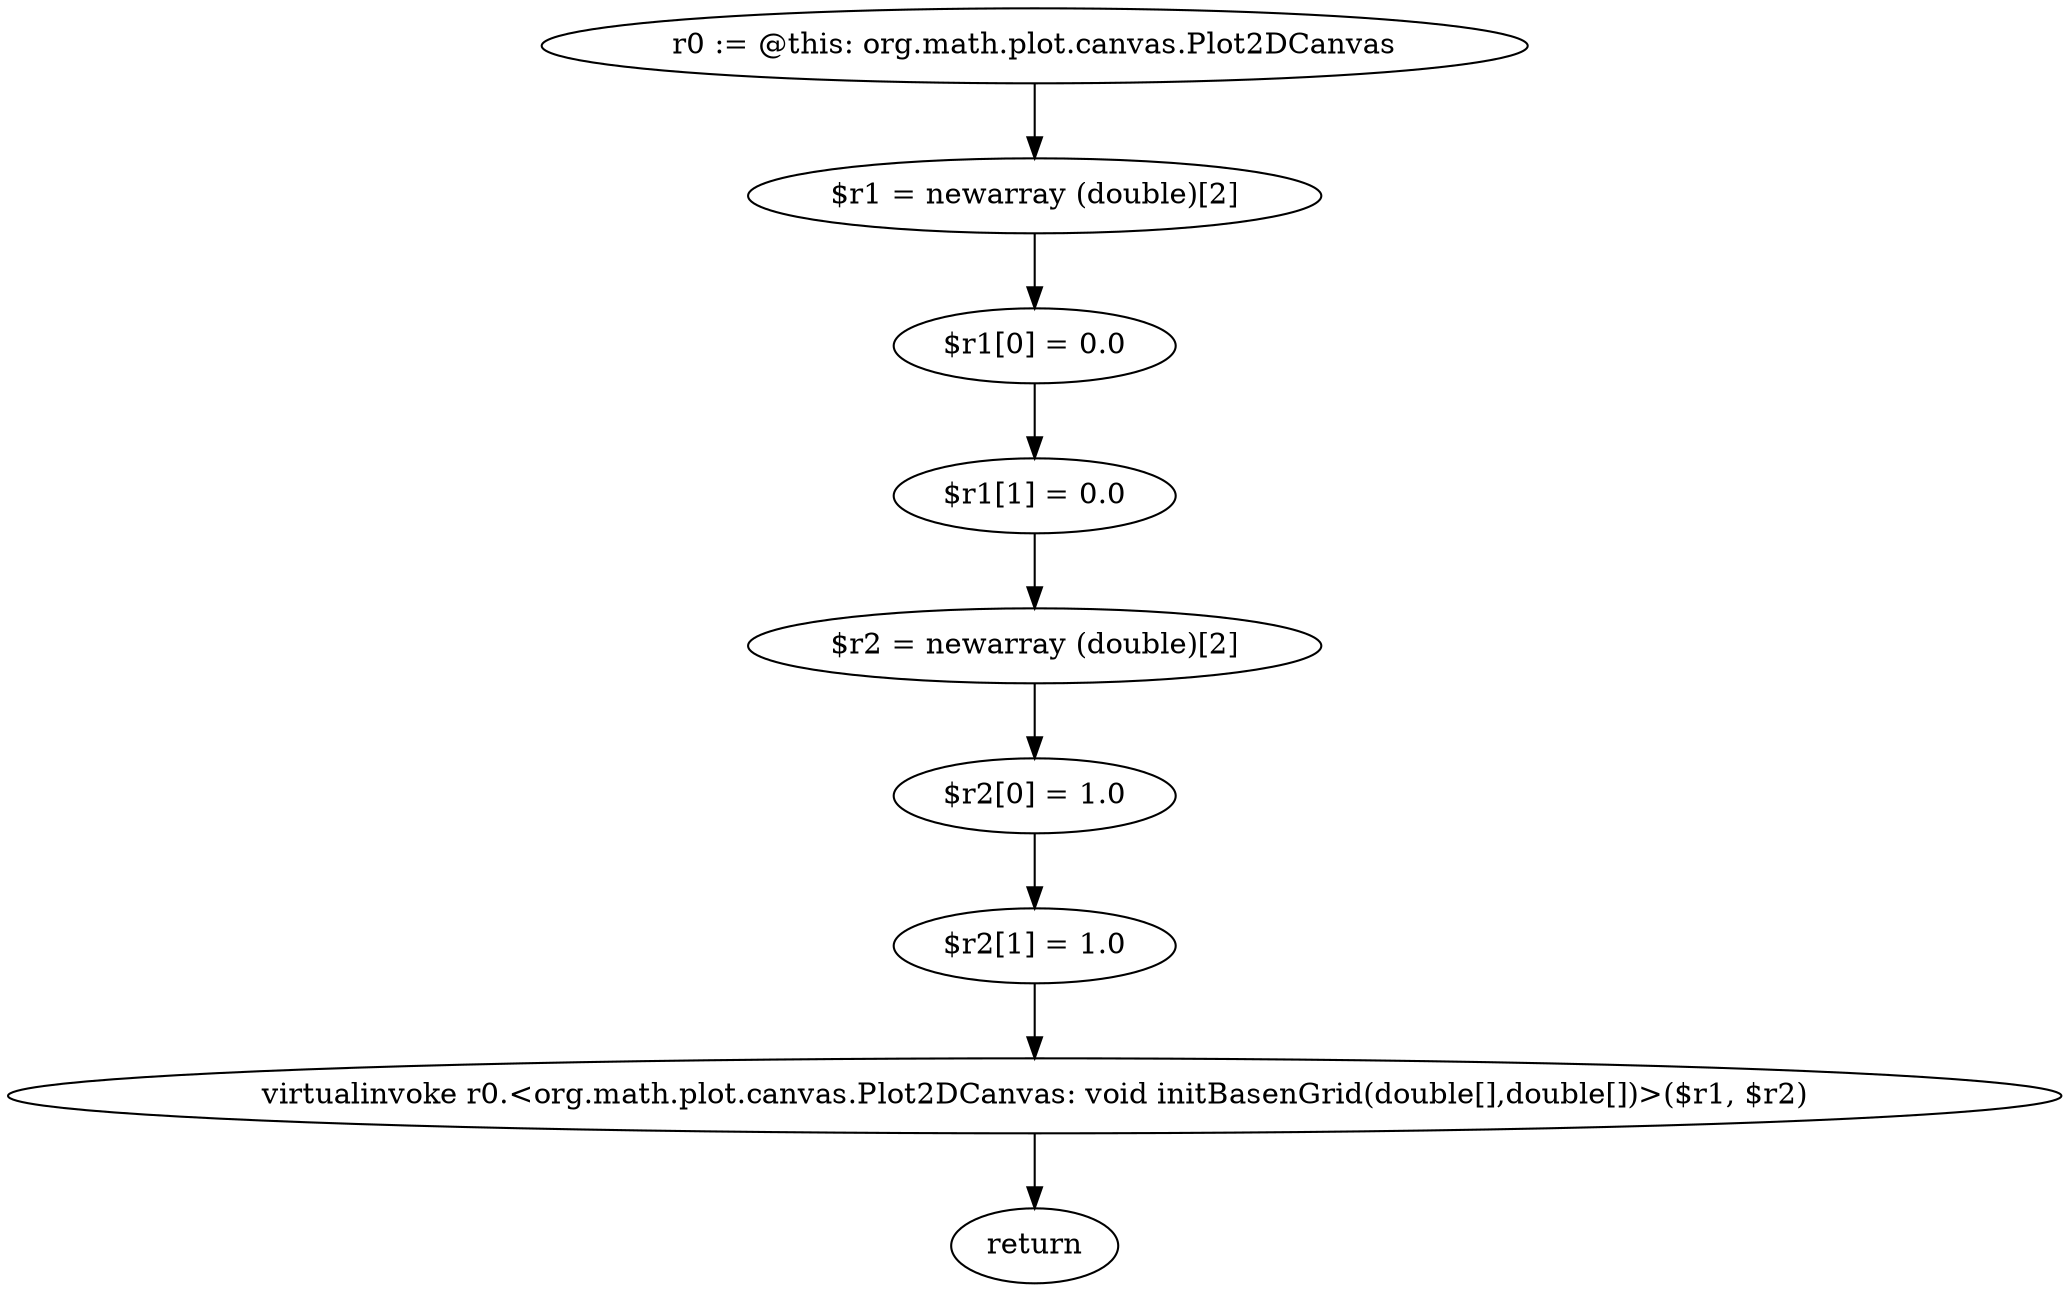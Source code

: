 digraph "unitGraph" {
    "r0 := @this: org.math.plot.canvas.Plot2DCanvas"
    "$r1 = newarray (double)[2]"
    "$r1[0] = 0.0"
    "$r1[1] = 0.0"
    "$r2 = newarray (double)[2]"
    "$r2[0] = 1.0"
    "$r2[1] = 1.0"
    "virtualinvoke r0.<org.math.plot.canvas.Plot2DCanvas: void initBasenGrid(double[],double[])>($r1, $r2)"
    "return"
    "r0 := @this: org.math.plot.canvas.Plot2DCanvas"->"$r1 = newarray (double)[2]";
    "$r1 = newarray (double)[2]"->"$r1[0] = 0.0";
    "$r1[0] = 0.0"->"$r1[1] = 0.0";
    "$r1[1] = 0.0"->"$r2 = newarray (double)[2]";
    "$r2 = newarray (double)[2]"->"$r2[0] = 1.0";
    "$r2[0] = 1.0"->"$r2[1] = 1.0";
    "$r2[1] = 1.0"->"virtualinvoke r0.<org.math.plot.canvas.Plot2DCanvas: void initBasenGrid(double[],double[])>($r1, $r2)";
    "virtualinvoke r0.<org.math.plot.canvas.Plot2DCanvas: void initBasenGrid(double[],double[])>($r1, $r2)"->"return";
}

